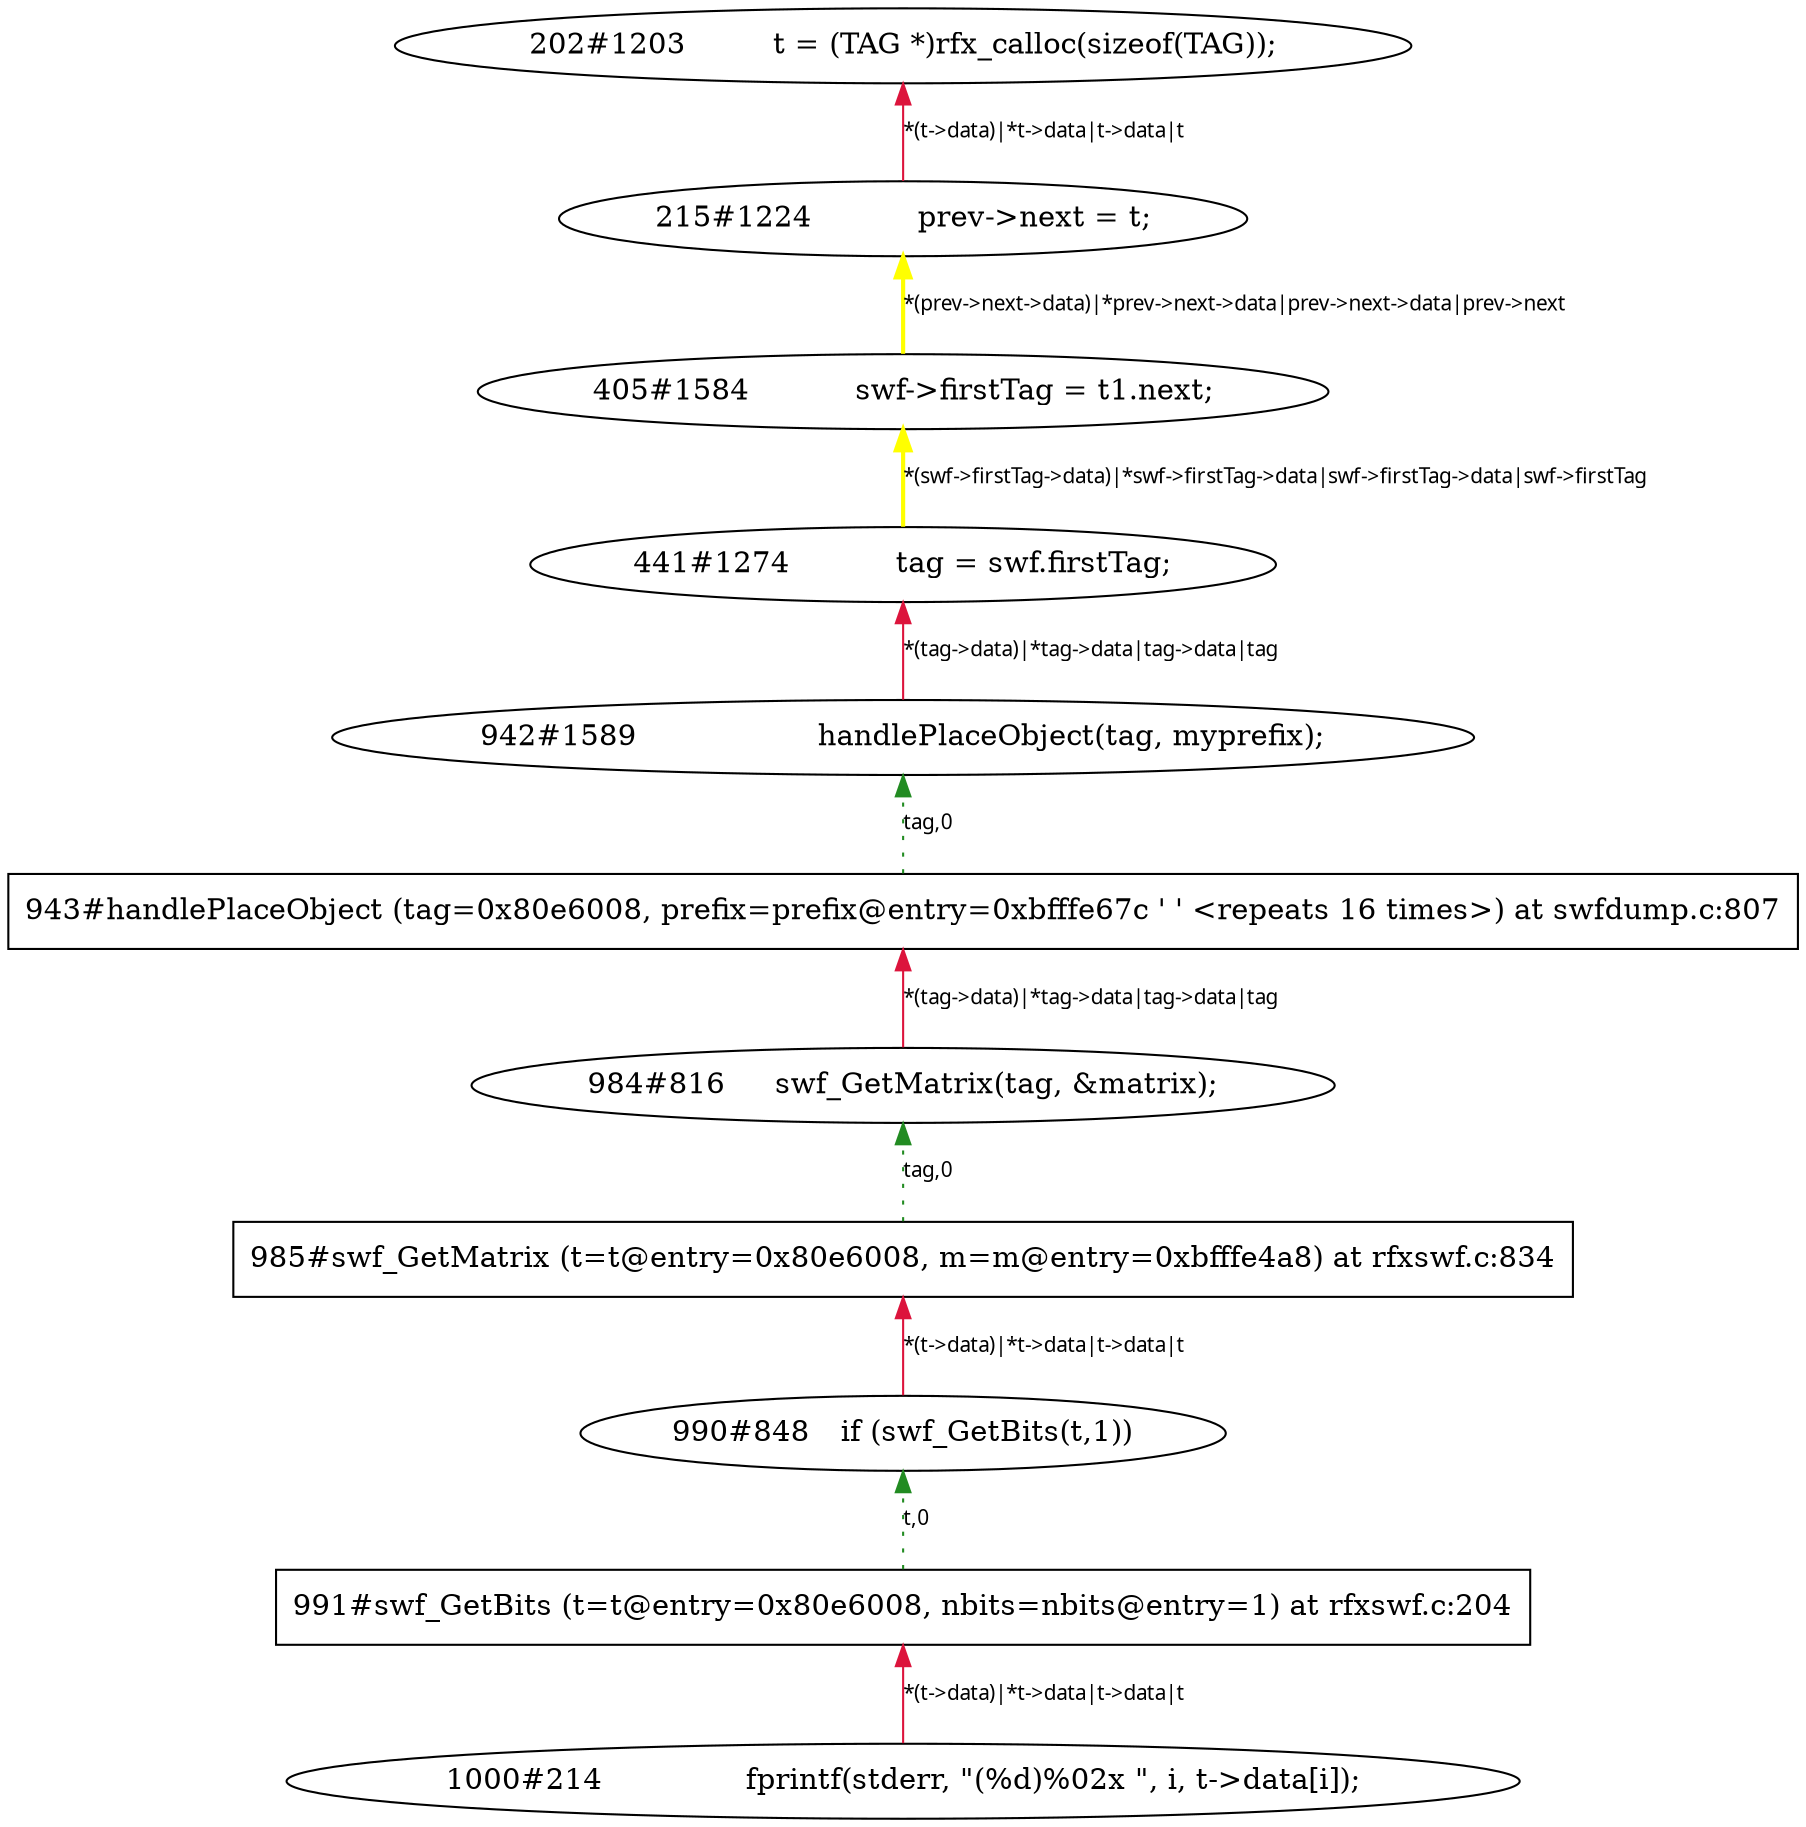 digraph tiantgraph{
rankdir="BT";
"1000#214	        fprintf(stderr, \"(%d)%02x \", i, t->data[i]);";
"202#1203	  t = (TAG *)rfx_calloc(sizeof(TAG));";
"942#1589		    handlePlaceObject(tag, myprefix);";
"943#handlePlaceObject (tag=0x80e6008, prefix=prefix@entry=0xbfffe67c ' ' <repeats 16 times>) at swfdump.c:807"[shape="record"];
"441#1274	    tag = swf.firstTag;";
"405#1584	    swf->firstTag = t1.next;";
"215#1224	    prev->next = t;";
"984#816	    swf_GetMatrix(tag, &matrix);";
"985#swf_GetMatrix (t=t@entry=0x80e6008, m=m@entry=0xbfffe4a8) at rfxswf.c:834"[shape="record"];
"990#848	  if (swf_GetBits(t,1))";
"991#swf_GetBits (t=t@entry=0x80e6008, nbits=nbits@entry=1) at rfxswf.c:204"[shape="record"];
edge [fontname = "Verdana", fontsize = 10, color="crimson", style="solid"];
"942#1589		    handlePlaceObject(tag, myprefix);"->"441#1274	    tag = swf.firstTag;"[label="*(tag->data)|*tag->data|tag->data|tag"];
"984#816	    swf_GetMatrix(tag, &matrix);"->"943#handlePlaceObject (tag=0x80e6008, prefix=prefix@entry=0xbfffe67c ' ' <repeats 16 times>) at swfdump.c:807"[label="*(tag->data)|*tag->data|tag->data|tag"];
"990#848	  if (swf_GetBits(t,1))"->"985#swf_GetMatrix (t=t@entry=0x80e6008, m=m@entry=0xbfffe4a8) at rfxswf.c:834"[label="*(t->data)|*t->data|t->data|t"];
"215#1224	    prev->next = t;"->"202#1203	  t = (TAG *)rfx_calloc(sizeof(TAG));"[label="*(t->data)|*t->data|t->data|t"];
"1000#214	        fprintf(stderr, \"(%d)%02x \", i, t->data[i]);"->"991#swf_GetBits (t=t@entry=0x80e6008, nbits=nbits@entry=1) at rfxswf.c:204"[label="*(t->data)|*t->data|t->data|t"];
"441#1274	    tag = swf.firstTag;"->"405#1584	    swf->firstTag = t1.next;"[label="*(swf->firstTag->data)|*swf->firstTag->data|swf->firstTag->data|swf->firstTag",style="bold", color="yellow"];
"405#1584	    swf->firstTag = t1.next;"->"215#1224	    prev->next = t;"[label="*(prev->next->data)|*prev->next->data|prev->next->data|prev->next",style="bold", color="yellow"];
"985#swf_GetMatrix (t=t@entry=0x80e6008, m=m@entry=0xbfffe4a8) at rfxswf.c:834"->"984#816	    swf_GetMatrix(tag, &matrix);"[label="tag,0",style="dotted", color="forestgreen"];
"943#handlePlaceObject (tag=0x80e6008, prefix=prefix@entry=0xbfffe67c ' ' <repeats 16 times>) at swfdump.c:807"->"942#1589		    handlePlaceObject(tag, myprefix);"[label="tag,0",style="dotted", color="forestgreen"];
"991#swf_GetBits (t=t@entry=0x80e6008, nbits=nbits@entry=1) at rfxswf.c:204"->"990#848	  if (swf_GetBits(t,1))"[label="t,0",style="dotted", color="forestgreen"];
}